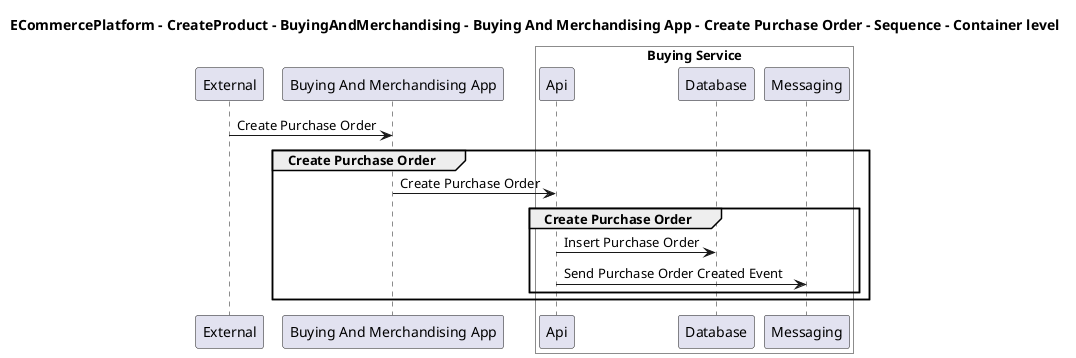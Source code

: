 @startuml

title ECommercePlatform - CreateProduct - BuyingAndMerchandising - Buying And Merchandising App - Create Purchase Order - Sequence - Container level

participant "External" as C4InterFlow.SoftwareSystems.ExternalSystem
participant "Buying And Merchandising App" as ECommercePlatform.CreateProduct.BuyingAndMerchandising.SoftwareSystems.BuyingAndMerchandisingApp

box "Buying Service" #White
    participant "Api" as ECommercePlatform.CreateProduct.BuyingAndMerchandising.SoftwareSystems.BuyingService.Containers.Api
    participant "Database" as ECommercePlatform.CreateProduct.BuyingAndMerchandising.SoftwareSystems.BuyingService.Containers.Database
    participant "Messaging" as ECommercePlatform.CreateProduct.BuyingAndMerchandising.SoftwareSystems.BuyingService.Containers.Messaging
end box


C4InterFlow.SoftwareSystems.ExternalSystem -> ECommercePlatform.CreateProduct.BuyingAndMerchandising.SoftwareSystems.BuyingAndMerchandisingApp : Create Purchase Order
group Create Purchase Order
ECommercePlatform.CreateProduct.BuyingAndMerchandising.SoftwareSystems.BuyingAndMerchandisingApp -> ECommercePlatform.CreateProduct.BuyingAndMerchandising.SoftwareSystems.BuyingService.Containers.Api : Create Purchase Order
group Create Purchase Order
ECommercePlatform.CreateProduct.BuyingAndMerchandising.SoftwareSystems.BuyingService.Containers.Api -> ECommercePlatform.CreateProduct.BuyingAndMerchandising.SoftwareSystems.BuyingService.Containers.Database : Insert Purchase Order
ECommercePlatform.CreateProduct.BuyingAndMerchandising.SoftwareSystems.BuyingService.Containers.Api -> ECommercePlatform.CreateProduct.BuyingAndMerchandising.SoftwareSystems.BuyingService.Containers.Messaging : Send Purchase Order Created Event
end
end


@enduml
